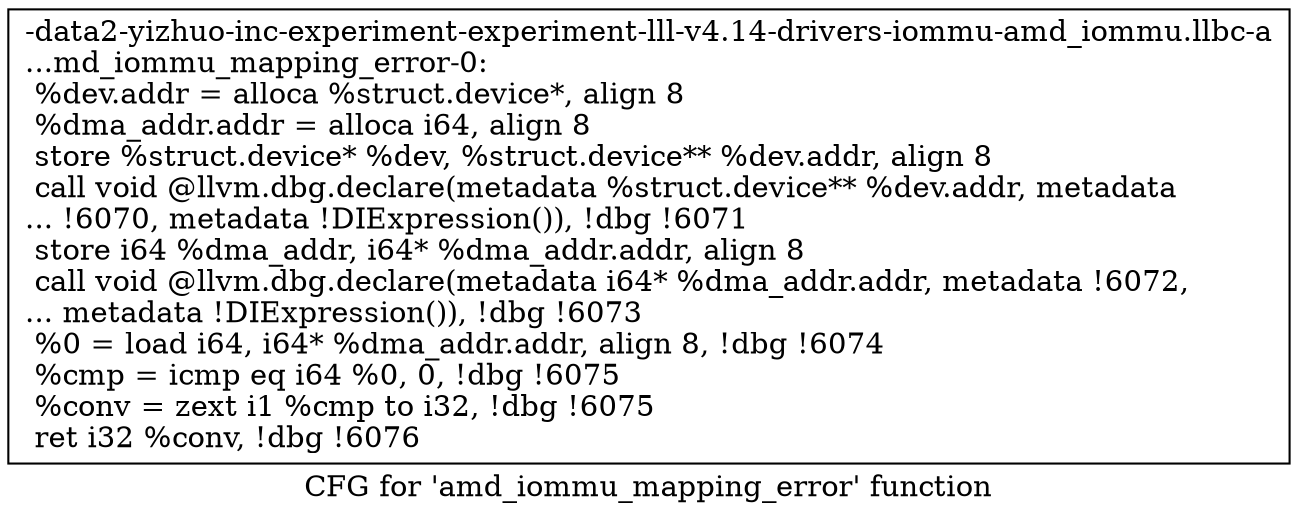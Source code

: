 digraph "CFG for 'amd_iommu_mapping_error' function" {
	label="CFG for 'amd_iommu_mapping_error' function";

	Node0x561b94945030 [shape=record,label="{-data2-yizhuo-inc-experiment-experiment-lll-v4.14-drivers-iommu-amd_iommu.llbc-a\l...md_iommu_mapping_error-0:\l  %dev.addr = alloca %struct.device*, align 8\l  %dma_addr.addr = alloca i64, align 8\l  store %struct.device* %dev, %struct.device** %dev.addr, align 8\l  call void @llvm.dbg.declare(metadata %struct.device** %dev.addr, metadata\l... !6070, metadata !DIExpression()), !dbg !6071\l  store i64 %dma_addr, i64* %dma_addr.addr, align 8\l  call void @llvm.dbg.declare(metadata i64* %dma_addr.addr, metadata !6072,\l... metadata !DIExpression()), !dbg !6073\l  %0 = load i64, i64* %dma_addr.addr, align 8, !dbg !6074\l  %cmp = icmp eq i64 %0, 0, !dbg !6075\l  %conv = zext i1 %cmp to i32, !dbg !6075\l  ret i32 %conv, !dbg !6076\l}"];
}

